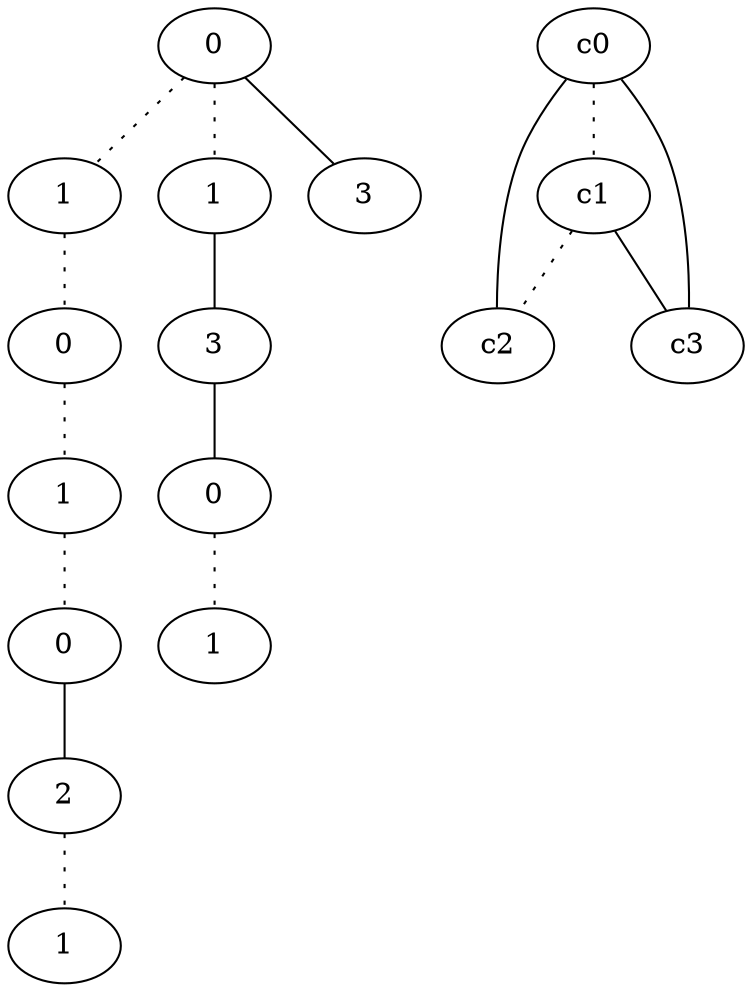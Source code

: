 graph {
a0[label=0];
a1[label=1];
a2[label=0];
a3[label=1];
a4[label=0];
a5[label=2];
a6[label=1];
a7[label=1];
a8[label=3];
a9[label=0];
a10[label=1];
a11[label=3];
a0 -- a1 [style=dotted];
a0 -- a7 [style=dotted];
a0 -- a11;
a1 -- a2 [style=dotted];
a2 -- a3 [style=dotted];
a3 -- a4 [style=dotted];
a4 -- a5;
a5 -- a6 [style=dotted];
a7 -- a8;
a8 -- a9;
a9 -- a10 [style=dotted];
c0 -- c1 [style=dotted];
c0 -- c2;
c0 -- c3;
c1 -- c2 [style=dotted];
c1 -- c3;
}
